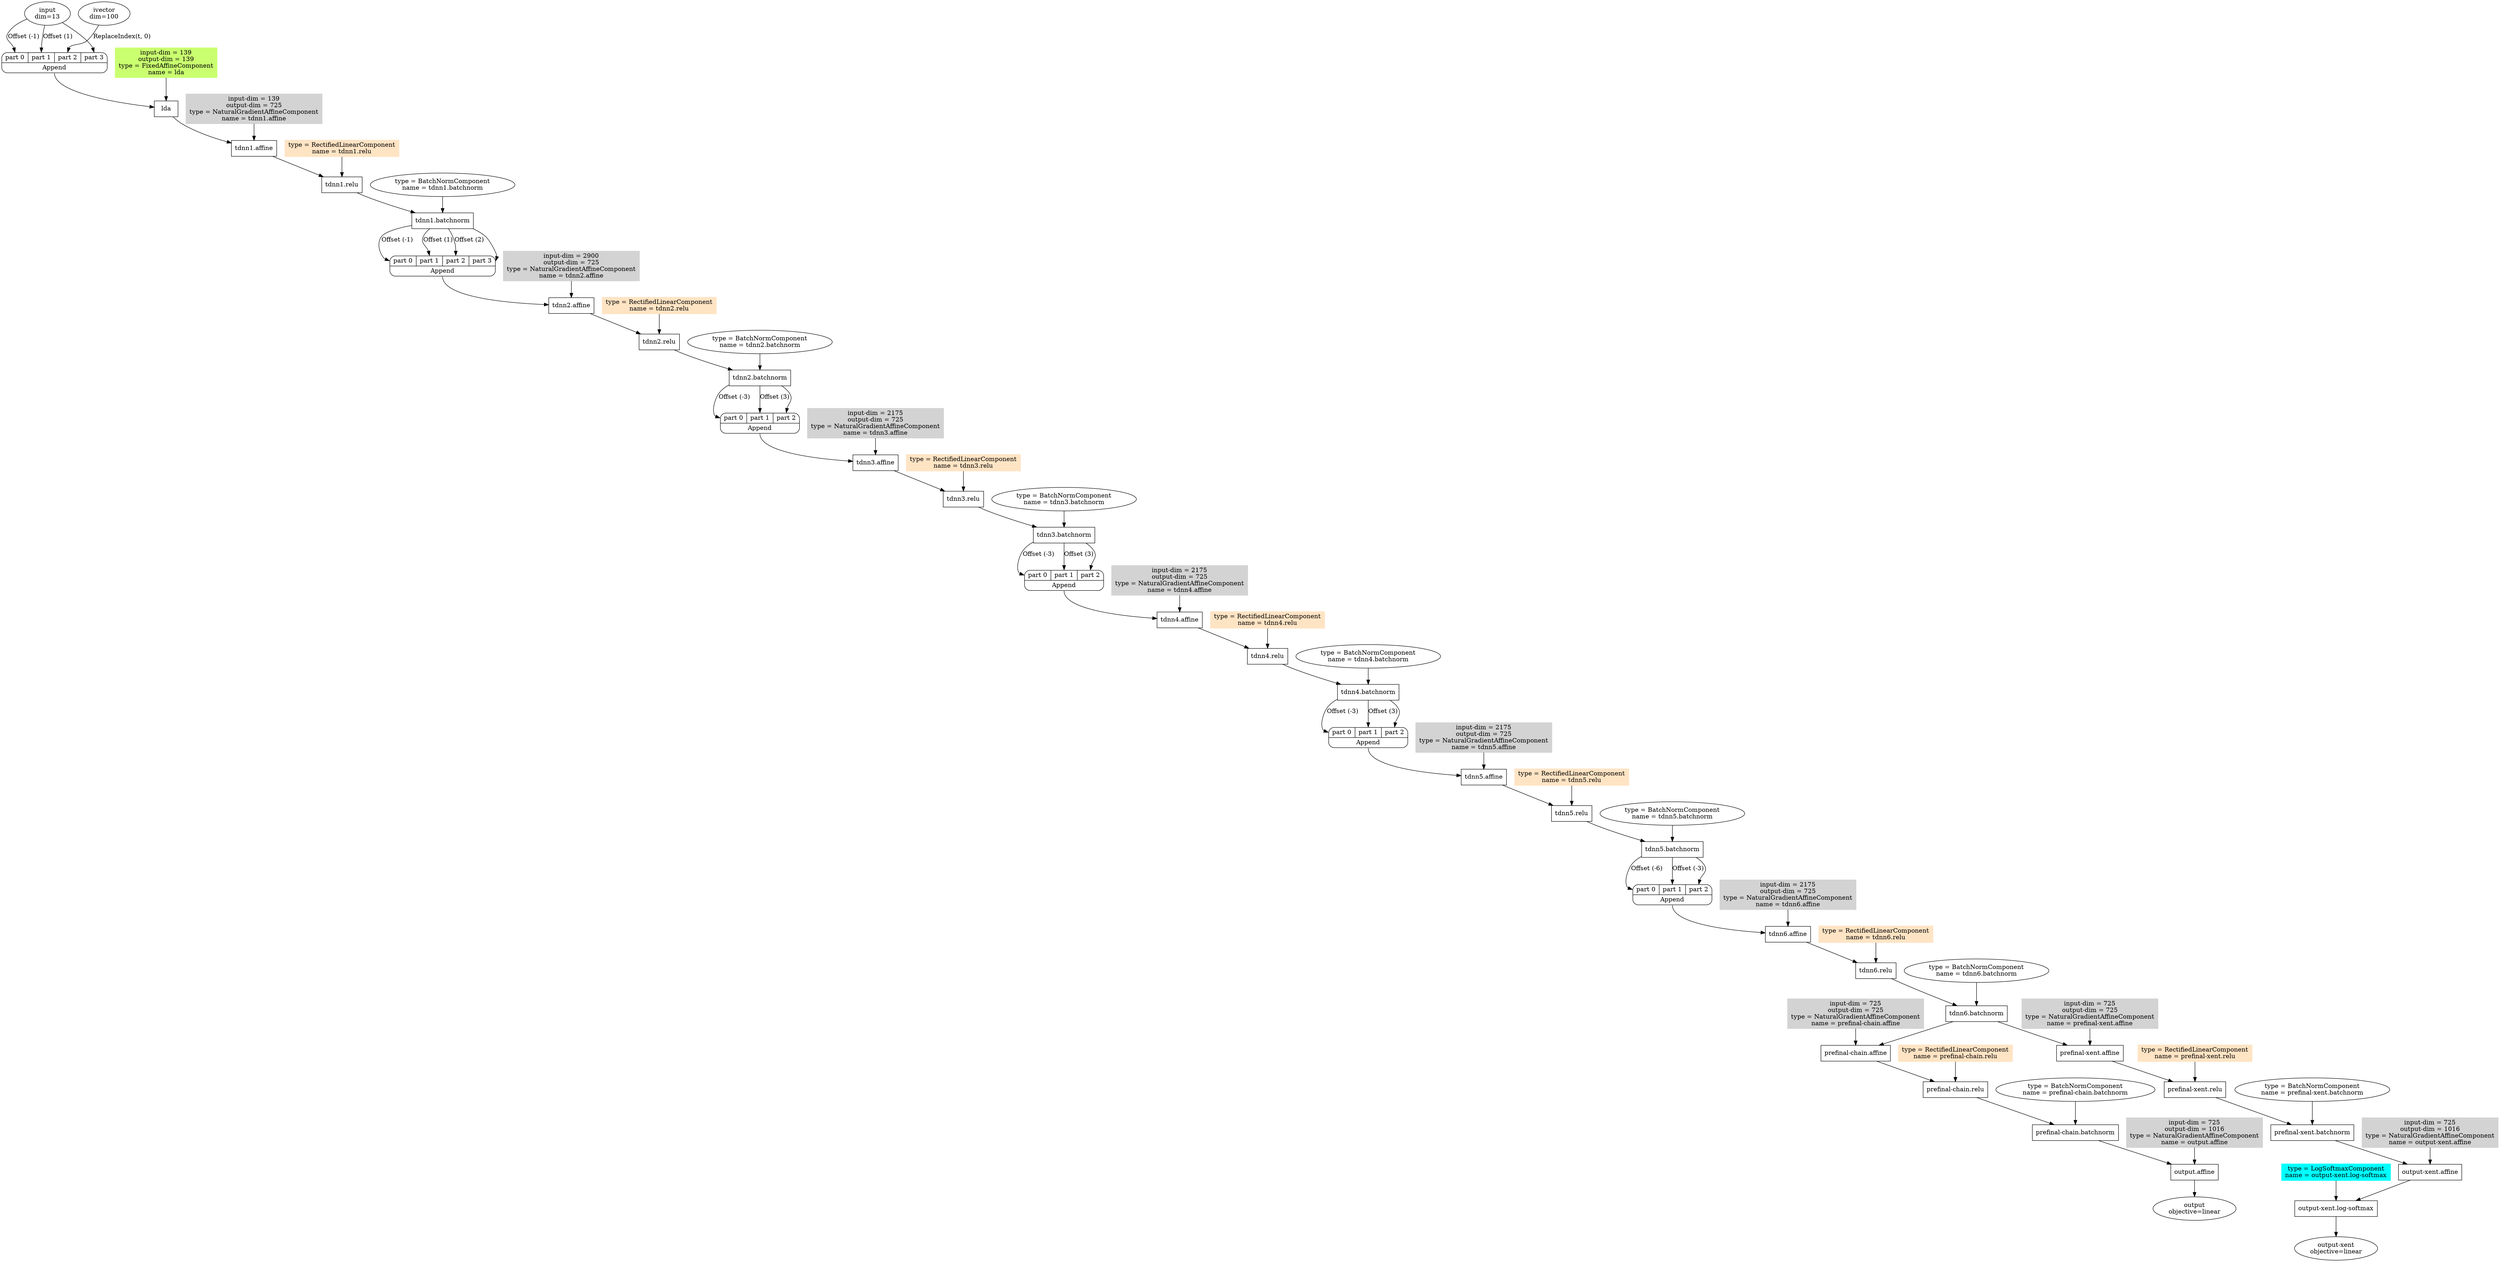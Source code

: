 digraph nnet3graph {
ivector [ label="ivector\ndim=100"]
input [ label="input\ndim=13"]
input->Append_lda:Append_ldaOffset0 [ label="Offset (-1)" ]
input->Append_lda:Append_ldaOffset1 [ label="Offset (1)" ]
ivector->Append_lda:Append_ldaReplaceIndex2 [label="ReplaceIndex(t, 0)"]
input -> Append_lda:Append_ldainput3
Append_lda [shape=Mrecord, label="{{<Append_ldaOffset0> part 0|<Append_ldaOffset1> part 1|<Append_ldaReplaceIndex2> part 2|<Append_ldainput3> part 3}|Append}"];
Append_lda -> lda [tailport=s]
lda [ label="lda", shape=box ]
ldalda_component -> lda [ weight=10 ]
lda -> tdnn1_dot_affine
tdnn1_dot_affine [ label="tdnn1.affine", shape=box ]
tdnn1_dot_affinetdnn1_dot_affine_component -> tdnn1_dot_affine [ weight=10 ]
tdnn1_dot_affine -> tdnn1_dot_relu
tdnn1_dot_relu [ label="tdnn1.relu", shape=box ]
tdnn1_dot_relutdnn1_dot_relu_component -> tdnn1_dot_relu [ weight=10 ]
tdnn1_dot_relu -> tdnn1_dot_batchnorm
tdnn1_dot_batchnorm [ label="tdnn1.batchnorm", shape=box ]
tdnn1_dot_batchnormtdnn1_dot_batchnorm_component -> tdnn1_dot_batchnorm [ weight=10 ]
tdnn1_dot_batchnorm->Append_tdnn2_dot_affine:Append_tdnn2_dot_affineOffset0 [ label="Offset (-1)" ]
tdnn1_dot_batchnorm->Append_tdnn2_dot_affine:Append_tdnn2_dot_affineOffset1 [ label="Offset (1)" ]
tdnn1_dot_batchnorm->Append_tdnn2_dot_affine:Append_tdnn2_dot_affineOffset2 [ label="Offset (2)" ]
tdnn1_dot_batchnorm -> Append_tdnn2_dot_affine:Append_tdnn2_dot_affinetdnn1_dot_batchnorm3
Append_tdnn2_dot_affine [shape=Mrecord, label="{{<Append_tdnn2_dot_affineOffset0> part 0|<Append_tdnn2_dot_affineOffset1> part 1|<Append_tdnn2_dot_affineOffset2> part 2|<Append_tdnn2_dot_affinetdnn1_dot_batchnorm3> part 3}|Append}"];
Append_tdnn2_dot_affine -> tdnn2_dot_affine [tailport=s]
tdnn2_dot_affine [ label="tdnn2.affine", shape=box ]
tdnn2_dot_affinetdnn2_dot_affine_component -> tdnn2_dot_affine [ weight=10 ]
tdnn2_dot_affine -> tdnn2_dot_relu
tdnn2_dot_relu [ label="tdnn2.relu", shape=box ]
tdnn2_dot_relutdnn2_dot_relu_component -> tdnn2_dot_relu [ weight=10 ]
tdnn2_dot_relu -> tdnn2_dot_batchnorm
tdnn2_dot_batchnorm [ label="tdnn2.batchnorm", shape=box ]
tdnn2_dot_batchnormtdnn2_dot_batchnorm_component -> tdnn2_dot_batchnorm [ weight=10 ]
tdnn2_dot_batchnorm->Append_tdnn3_dot_affine:Append_tdnn3_dot_affineOffset0 [ label="Offset (-3)" ]
tdnn2_dot_batchnorm->Append_tdnn3_dot_affine:Append_tdnn3_dot_affineOffset1 [ label="Offset (3)" ]
tdnn2_dot_batchnorm -> Append_tdnn3_dot_affine:Append_tdnn3_dot_affinetdnn2_dot_batchnorm2
Append_tdnn3_dot_affine [shape=Mrecord, label="{{<Append_tdnn3_dot_affineOffset0> part 0|<Append_tdnn3_dot_affineOffset1> part 1|<Append_tdnn3_dot_affinetdnn2_dot_batchnorm2> part 2}|Append}"];
Append_tdnn3_dot_affine -> tdnn3_dot_affine [tailport=s]
tdnn3_dot_affine [ label="tdnn3.affine", shape=box ]
tdnn3_dot_affinetdnn3_dot_affine_component -> tdnn3_dot_affine [ weight=10 ]
tdnn3_dot_affine -> tdnn3_dot_relu
tdnn3_dot_relu [ label="tdnn3.relu", shape=box ]
tdnn3_dot_relutdnn3_dot_relu_component -> tdnn3_dot_relu [ weight=10 ]
tdnn3_dot_relu -> tdnn3_dot_batchnorm
tdnn3_dot_batchnorm [ label="tdnn3.batchnorm", shape=box ]
tdnn3_dot_batchnormtdnn3_dot_batchnorm_component -> tdnn3_dot_batchnorm [ weight=10 ]
tdnn3_dot_batchnorm->Append_tdnn4_dot_affine:Append_tdnn4_dot_affineOffset0 [ label="Offset (-3)" ]
tdnn3_dot_batchnorm->Append_tdnn4_dot_affine:Append_tdnn4_dot_affineOffset1 [ label="Offset (3)" ]
tdnn3_dot_batchnorm -> Append_tdnn4_dot_affine:Append_tdnn4_dot_affinetdnn3_dot_batchnorm2
Append_tdnn4_dot_affine [shape=Mrecord, label="{{<Append_tdnn4_dot_affineOffset0> part 0|<Append_tdnn4_dot_affineOffset1> part 1|<Append_tdnn4_dot_affinetdnn3_dot_batchnorm2> part 2}|Append}"];
Append_tdnn4_dot_affine -> tdnn4_dot_affine [tailport=s]
tdnn4_dot_affine [ label="tdnn4.affine", shape=box ]
tdnn4_dot_affinetdnn4_dot_affine_component -> tdnn4_dot_affine [ weight=10 ]
tdnn4_dot_affine -> tdnn4_dot_relu
tdnn4_dot_relu [ label="tdnn4.relu", shape=box ]
tdnn4_dot_relutdnn4_dot_relu_component -> tdnn4_dot_relu [ weight=10 ]
tdnn4_dot_relu -> tdnn4_dot_batchnorm
tdnn4_dot_batchnorm [ label="tdnn4.batchnorm", shape=box ]
tdnn4_dot_batchnormtdnn4_dot_batchnorm_component -> tdnn4_dot_batchnorm [ weight=10 ]
tdnn4_dot_batchnorm->Append_tdnn5_dot_affine:Append_tdnn5_dot_affineOffset0 [ label="Offset (-3)" ]
tdnn4_dot_batchnorm->Append_tdnn5_dot_affine:Append_tdnn5_dot_affineOffset1 [ label="Offset (3)" ]
tdnn4_dot_batchnorm -> Append_tdnn5_dot_affine:Append_tdnn5_dot_affinetdnn4_dot_batchnorm2
Append_tdnn5_dot_affine [shape=Mrecord, label="{{<Append_tdnn5_dot_affineOffset0> part 0|<Append_tdnn5_dot_affineOffset1> part 1|<Append_tdnn5_dot_affinetdnn4_dot_batchnorm2> part 2}|Append}"];
Append_tdnn5_dot_affine -> tdnn5_dot_affine [tailport=s]
tdnn5_dot_affine [ label="tdnn5.affine", shape=box ]
tdnn5_dot_affinetdnn5_dot_affine_component -> tdnn5_dot_affine [ weight=10 ]
tdnn5_dot_affine -> tdnn5_dot_relu
tdnn5_dot_relu [ label="tdnn5.relu", shape=box ]
tdnn5_dot_relutdnn5_dot_relu_component -> tdnn5_dot_relu [ weight=10 ]
tdnn5_dot_relu -> tdnn5_dot_batchnorm
tdnn5_dot_batchnorm [ label="tdnn5.batchnorm", shape=box ]
tdnn5_dot_batchnormtdnn5_dot_batchnorm_component -> tdnn5_dot_batchnorm [ weight=10 ]
tdnn5_dot_batchnorm->Append_tdnn6_dot_affine:Append_tdnn6_dot_affineOffset0 [ label="Offset (-6)" ]
tdnn5_dot_batchnorm->Append_tdnn6_dot_affine:Append_tdnn6_dot_affineOffset1 [ label="Offset (-3)" ]
tdnn5_dot_batchnorm -> Append_tdnn6_dot_affine:Append_tdnn6_dot_affinetdnn5_dot_batchnorm2
Append_tdnn6_dot_affine [shape=Mrecord, label="{{<Append_tdnn6_dot_affineOffset0> part 0|<Append_tdnn6_dot_affineOffset1> part 1|<Append_tdnn6_dot_affinetdnn5_dot_batchnorm2> part 2}|Append}"];
Append_tdnn6_dot_affine -> tdnn6_dot_affine [tailport=s]
tdnn6_dot_affine [ label="tdnn6.affine", shape=box ]
tdnn6_dot_affinetdnn6_dot_affine_component -> tdnn6_dot_affine [ weight=10 ]
tdnn6_dot_affine -> tdnn6_dot_relu
tdnn6_dot_relu [ label="tdnn6.relu", shape=box ]
tdnn6_dot_relutdnn6_dot_relu_component -> tdnn6_dot_relu [ weight=10 ]
tdnn6_dot_relu -> tdnn6_dot_batchnorm
tdnn6_dot_batchnorm [ label="tdnn6.batchnorm", shape=box ]
tdnn6_dot_batchnormtdnn6_dot_batchnorm_component -> tdnn6_dot_batchnorm [ weight=10 ]
tdnn6_dot_batchnorm -> prefinalhyphenchain_dot_affine
prefinalhyphenchain_dot_affine [ label="prefinal-chain.affine", shape=box ]
prefinalhyphenchain_dot_affineprefinalhyphenchain_dot_affine_component -> prefinalhyphenchain_dot_affine [ weight=10 ]
prefinalhyphenchain_dot_affine -> prefinalhyphenchain_dot_relu
prefinalhyphenchain_dot_relu [ label="prefinal-chain.relu", shape=box ]
prefinalhyphenchain_dot_reluprefinalhyphenchain_dot_relu_component -> prefinalhyphenchain_dot_relu [ weight=10 ]
prefinalhyphenchain_dot_relu -> prefinalhyphenchain_dot_batchnorm
prefinalhyphenchain_dot_batchnorm [ label="prefinal-chain.batchnorm", shape=box ]
prefinalhyphenchain_dot_batchnormprefinalhyphenchain_dot_batchnorm_component -> prefinalhyphenchain_dot_batchnorm [ weight=10 ]
prefinalhyphenchain_dot_batchnorm -> output_dot_affine
output_dot_affine [ label="output.affine", shape=box ]
output_dot_affineoutput_dot_affine_component -> output_dot_affine [ weight=10 ]
output_dot_affine -> output
output [ label="output\nobjective=linear"]
tdnn6_dot_batchnorm -> prefinalhyphenxent_dot_affine
prefinalhyphenxent_dot_affine [ label="prefinal-xent.affine", shape=box ]
prefinalhyphenxent_dot_affineprefinalhyphenxent_dot_affine_component -> prefinalhyphenxent_dot_affine [ weight=10 ]
prefinalhyphenxent_dot_affine -> prefinalhyphenxent_dot_relu
prefinalhyphenxent_dot_relu [ label="prefinal-xent.relu", shape=box ]
prefinalhyphenxent_dot_reluprefinalhyphenxent_dot_relu_component -> prefinalhyphenxent_dot_relu [ weight=10 ]
prefinalhyphenxent_dot_relu -> prefinalhyphenxent_dot_batchnorm
prefinalhyphenxent_dot_batchnorm [ label="prefinal-xent.batchnorm", shape=box ]
prefinalhyphenxent_dot_batchnormprefinalhyphenxent_dot_batchnorm_component -> prefinalhyphenxent_dot_batchnorm [ weight=10 ]
prefinalhyphenxent_dot_batchnorm -> outputhyphenxent_dot_affine
outputhyphenxent_dot_affine [ label="output-xent.affine", shape=box ]
outputhyphenxent_dot_affineoutputhyphenxent_dot_affine_component -> outputhyphenxent_dot_affine [ weight=10 ]
outputhyphenxent_dot_affine -> outputhyphenxent_dot_loghyphensoftmax
outputhyphenxent_dot_loghyphensoftmax [ label="output-xent.log-softmax", shape=box ]
outputhyphenxent_dot_loghyphensoftmaxoutputhyphenxent_dot_loghyphensoftmax_component -> outputhyphenxent_dot_loghyphensoftmax [ weight=10 ]
outputhyphenxent_dot_loghyphensoftmax -> outputhyphenxent
outputhyphenxent [ label="output-xent\nobjective=linear"]
ldalda_component [label="input-dim = 139\noutput-dim = 139\ntype = FixedAffineComponent\nname = lda\n"  color=darkolivegreen1  shape=box  style=filled ]
tdnn1_dot_affinetdnn1_dot_affine_component [label="input-dim = 139\noutput-dim = 725\ntype = NaturalGradientAffineComponent\nname = tdnn1.affine\n"  color=lightgrey  shape=box  style=filled ]
tdnn1_dot_relutdnn1_dot_relu_component [label="type = RectifiedLinearComponent\nname = tdnn1.relu\n"  color=bisque  shape=rectangle  style=filled ]
tdnn1_dot_batchnormtdnn1_dot_batchnorm_component [label="type = BatchNormComponent\nname = tdnn1.batchnorm\n" ]
tdnn2_dot_affinetdnn2_dot_affine_component [label="input-dim = 2900\noutput-dim = 725\ntype = NaturalGradientAffineComponent\nname = tdnn2.affine\n"  color=lightgrey  shape=box  style=filled ]
tdnn2_dot_relutdnn2_dot_relu_component [label="type = RectifiedLinearComponent\nname = tdnn2.relu\n"  color=bisque  shape=rectangle  style=filled ]
tdnn2_dot_batchnormtdnn2_dot_batchnorm_component [label="type = BatchNormComponent\nname = tdnn2.batchnorm\n" ]
tdnn3_dot_affinetdnn3_dot_affine_component [label="input-dim = 2175\noutput-dim = 725\ntype = NaturalGradientAffineComponent\nname = tdnn3.affine\n"  color=lightgrey  shape=box  style=filled ]
tdnn3_dot_relutdnn3_dot_relu_component [label="type = RectifiedLinearComponent\nname = tdnn3.relu\n"  color=bisque  shape=rectangle  style=filled ]
tdnn3_dot_batchnormtdnn3_dot_batchnorm_component [label="type = BatchNormComponent\nname = tdnn3.batchnorm\n" ]
tdnn4_dot_affinetdnn4_dot_affine_component [label="input-dim = 2175\noutput-dim = 725\ntype = NaturalGradientAffineComponent\nname = tdnn4.affine\n"  color=lightgrey  shape=box  style=filled ]
tdnn4_dot_relutdnn4_dot_relu_component [label="type = RectifiedLinearComponent\nname = tdnn4.relu\n"  color=bisque  shape=rectangle  style=filled ]
tdnn4_dot_batchnormtdnn4_dot_batchnorm_component [label="type = BatchNormComponent\nname = tdnn4.batchnorm\n" ]
tdnn5_dot_affinetdnn5_dot_affine_component [label="input-dim = 2175\noutput-dim = 725\ntype = NaturalGradientAffineComponent\nname = tdnn5.affine\n"  color=lightgrey  shape=box  style=filled ]
tdnn5_dot_relutdnn5_dot_relu_component [label="type = RectifiedLinearComponent\nname = tdnn5.relu\n"  color=bisque  shape=rectangle  style=filled ]
tdnn5_dot_batchnormtdnn5_dot_batchnorm_component [label="type = BatchNormComponent\nname = tdnn5.batchnorm\n" ]
tdnn6_dot_affinetdnn6_dot_affine_component [label="input-dim = 2175\noutput-dim = 725\ntype = NaturalGradientAffineComponent\nname = tdnn6.affine\n"  color=lightgrey  shape=box  style=filled ]
tdnn6_dot_relutdnn6_dot_relu_component [label="type = RectifiedLinearComponent\nname = tdnn6.relu\n"  color=bisque  shape=rectangle  style=filled ]
tdnn6_dot_batchnormtdnn6_dot_batchnorm_component [label="type = BatchNormComponent\nname = tdnn6.batchnorm\n" ]
prefinalhyphenchain_dot_affineprefinalhyphenchain_dot_affine_component [label="input-dim = 725\noutput-dim = 725\ntype = NaturalGradientAffineComponent\nname = prefinal-chain.affine\n"  color=lightgrey  shape=box  style=filled ]
prefinalhyphenchain_dot_reluprefinalhyphenchain_dot_relu_component [label="type = RectifiedLinearComponent\nname = prefinal-chain.relu\n"  color=bisque  shape=rectangle  style=filled ]
prefinalhyphenchain_dot_batchnormprefinalhyphenchain_dot_batchnorm_component [label="type = BatchNormComponent\nname = prefinal-chain.batchnorm\n" ]
output_dot_affineoutput_dot_affine_component [label="input-dim = 725\noutput-dim = 1016\ntype = NaturalGradientAffineComponent\nname = output.affine\n"  color=lightgrey  shape=box  style=filled ]
prefinalhyphenxent_dot_affineprefinalhyphenxent_dot_affine_component [label="input-dim = 725\noutput-dim = 725\ntype = NaturalGradientAffineComponent\nname = prefinal-xent.affine\n"  color=lightgrey  shape=box  style=filled ]
prefinalhyphenxent_dot_reluprefinalhyphenxent_dot_relu_component [label="type = RectifiedLinearComponent\nname = prefinal-xent.relu\n"  color=bisque  shape=rectangle  style=filled ]
prefinalhyphenxent_dot_batchnormprefinalhyphenxent_dot_batchnorm_component [label="type = BatchNormComponent\nname = prefinal-xent.batchnorm\n" ]
outputhyphenxent_dot_affineoutputhyphenxent_dot_affine_component [label="input-dim = 725\noutput-dim = 1016\ntype = NaturalGradientAffineComponent\nname = output-xent.affine\n"  color=lightgrey  shape=box  style=filled ]
outputhyphenxent_dot_loghyphensoftmaxoutputhyphenxent_dot_loghyphensoftmax_component [label="type = LogSoftmaxComponent\nname = output-xent.log-softmax\n"  color=cyan  shape=rectangle  style=filled ]
}